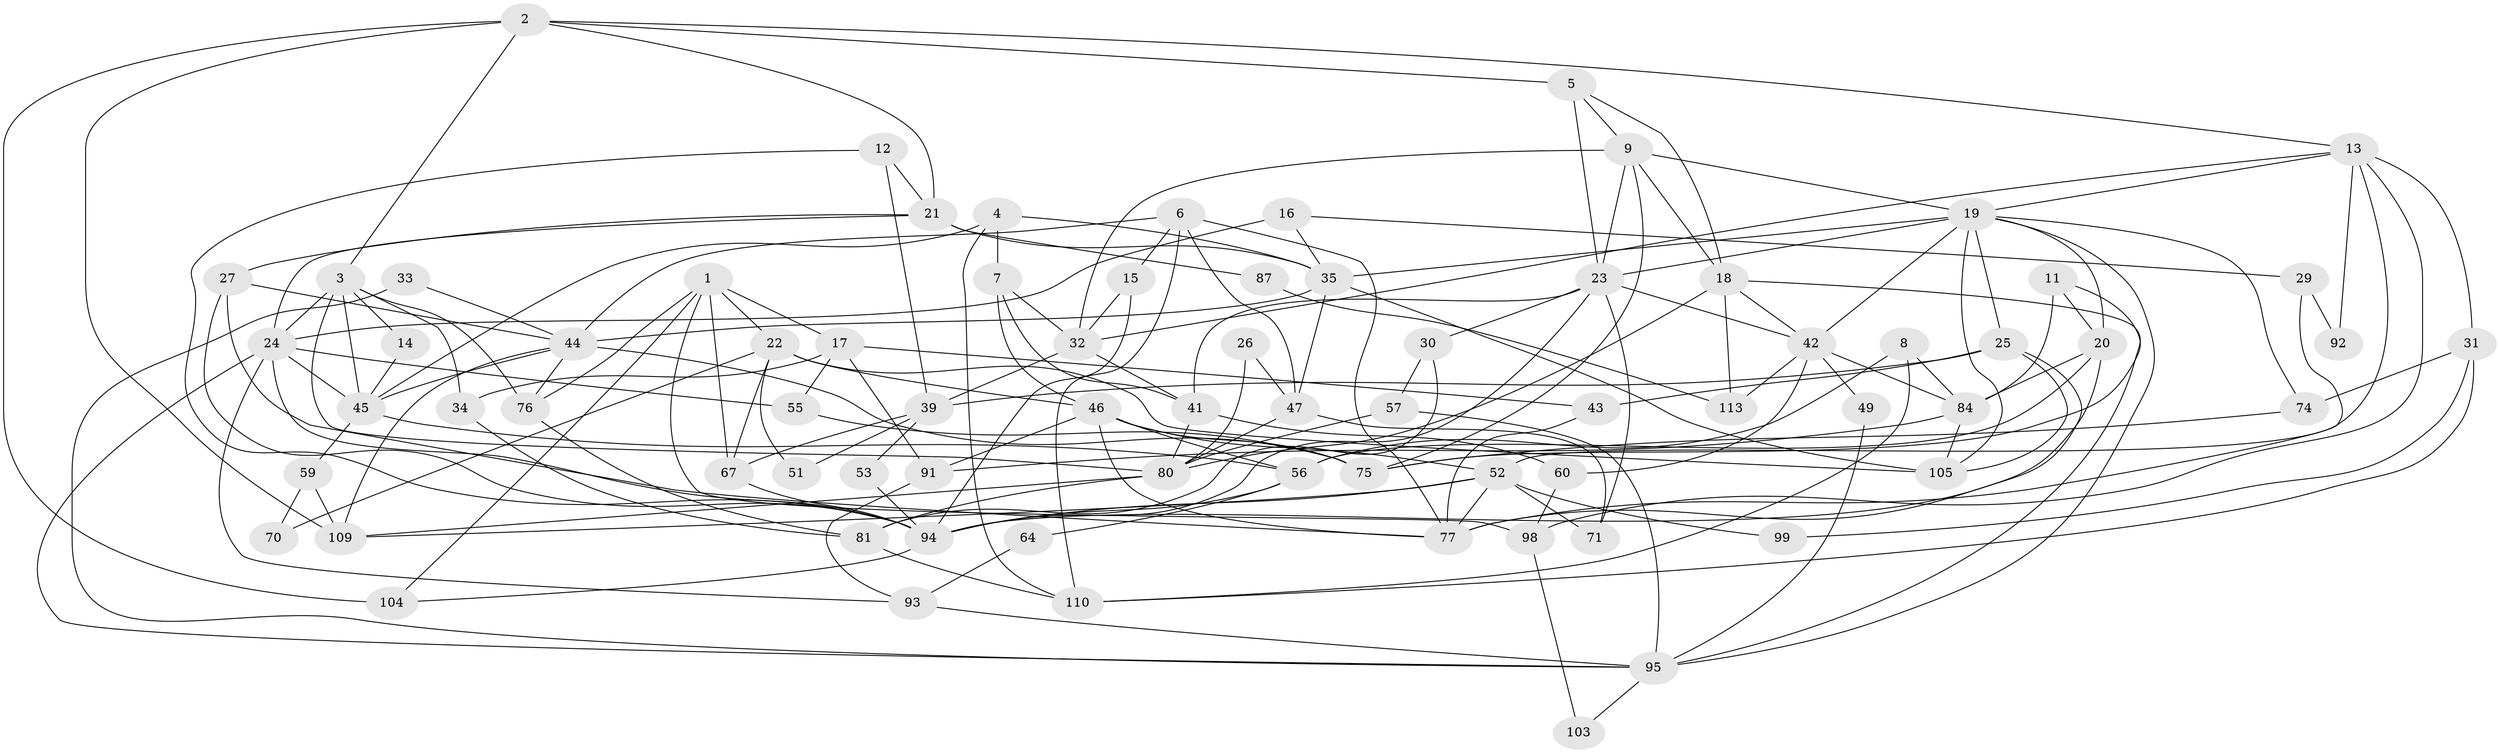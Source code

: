 // Generated by graph-tools (version 1.1) at 2025/24/03/03/25 07:24:03]
// undirected, 75 vertices, 174 edges
graph export_dot {
graph [start="1"]
  node [color=gray90,style=filled];
  1 [super="+83"];
  2 [super="+10"];
  3 [super="+28"];
  4 [super="+79"];
  5 [super="+78"];
  6 [super="+58"];
  7 [super="+37"];
  8;
  9;
  11;
  12;
  13 [super="+72"];
  14;
  15;
  16 [super="+68"];
  17 [super="+40"];
  18 [super="+61"];
  19 [super="+85"];
  20 [super="+54"];
  21 [super="+102"];
  22 [super="+50"];
  23 [super="+38"];
  24 [super="+48"];
  25;
  26;
  27 [super="+89"];
  29;
  30 [super="+36"];
  31;
  32 [super="+111"];
  33;
  34;
  35 [super="+65"];
  39 [super="+107"];
  41 [super="+86"];
  42 [super="+100"];
  43;
  44 [super="+73"];
  45 [super="+63"];
  46 [super="+108"];
  47;
  49;
  51;
  52 [super="+88"];
  53;
  55;
  56 [super="+69"];
  57 [super="+62"];
  59;
  60 [super="+66"];
  64;
  67;
  70;
  71;
  74;
  75 [super="+90"];
  76;
  77 [super="+106"];
  80 [super="+96"];
  81 [super="+82"];
  84 [super="+97"];
  87;
  91;
  92;
  93;
  94 [super="+112"];
  95 [super="+101"];
  98;
  99;
  103;
  104;
  105;
  109;
  110;
  113;
  1 -- 104;
  1 -- 17;
  1 -- 22;
  1 -- 98;
  1 -- 67;
  1 -- 76;
  2 -- 5;
  2 -- 109;
  2 -- 3;
  2 -- 21;
  2 -- 104;
  2 -- 13;
  3 -- 76;
  3 -- 80;
  3 -- 34;
  3 -- 24;
  3 -- 14;
  3 -- 45;
  4 -- 35;
  4 -- 110;
  4 -- 7;
  4 -- 45;
  5 -- 23;
  5 -- 18;
  5 -- 9;
  6 -- 15;
  6 -- 47;
  6 -- 77;
  6 -- 110;
  6 -- 44;
  7 -- 46 [weight=2];
  7 -- 41;
  7 -- 32;
  8 -- 110;
  8 -- 84;
  8 -- 56;
  9 -- 23;
  9 -- 18;
  9 -- 19;
  9 -- 75;
  9 -- 32;
  11 -- 75;
  11 -- 84;
  11 -- 20;
  12 -- 21;
  12 -- 39;
  12 -- 94;
  13 -- 31;
  13 -- 98;
  13 -- 19;
  13 -- 52;
  13 -- 92;
  13 -- 32;
  14 -- 45;
  15 -- 94;
  15 -- 32;
  16 -- 24 [weight=2];
  16 -- 35;
  16 -- 29;
  17 -- 34;
  17 -- 91;
  17 -- 43;
  17 -- 55;
  18 -- 42;
  18 -- 80;
  18 -- 113;
  18 -- 95;
  19 -- 74;
  19 -- 95;
  19 -- 105;
  19 -- 25;
  19 -- 42;
  19 -- 35;
  19 -- 20;
  19 -- 23;
  20 -- 94;
  20 -- 56;
  20 -- 84;
  21 -- 35;
  21 -- 24;
  21 -- 87;
  21 -- 27;
  22 -- 105;
  22 -- 51;
  22 -- 67;
  22 -- 70;
  22 -- 46;
  23 -- 94;
  23 -- 71;
  23 -- 42;
  23 -- 30;
  23 -- 41 [weight=2];
  24 -- 45 [weight=2];
  24 -- 55;
  24 -- 93;
  24 -- 95;
  24 -- 94;
  25 -- 43;
  25 -- 77;
  25 -- 105;
  25 -- 39;
  26 -- 47;
  26 -- 80 [weight=2];
  27 -- 77;
  27 -- 94;
  27 -- 44;
  29 -- 92;
  29 -- 77;
  30 -- 57;
  30 -- 81;
  31 -- 74;
  31 -- 110;
  31 -- 99;
  32 -- 39 [weight=2];
  32 -- 41 [weight=2];
  33 -- 95;
  33 -- 44;
  34 -- 81;
  35 -- 47;
  35 -- 105 [weight=2];
  35 -- 44;
  39 -- 51;
  39 -- 53;
  39 -- 67;
  41 -- 60;
  41 -- 80;
  42 -- 49 [weight=2];
  42 -- 84;
  42 -- 113;
  42 -- 60;
  43 -- 77;
  44 -- 75;
  44 -- 109;
  44 -- 45;
  44 -- 76;
  45 -- 56;
  45 -- 59;
  46 -- 56;
  46 -- 75;
  46 -- 91;
  46 -- 77;
  46 -- 52;
  47 -- 71;
  47 -- 80;
  49 -- 95;
  52 -- 71 [weight=2];
  52 -- 99;
  52 -- 109;
  52 -- 77;
  52 -- 94;
  53 -- 94;
  55 -- 75;
  56 -- 64;
  56 -- 94;
  57 -- 80;
  57 -- 95;
  59 -- 109;
  59 -- 70;
  60 -- 98;
  64 -- 93;
  67 -- 94;
  74 -- 75;
  76 -- 81;
  80 -- 81;
  80 -- 109;
  81 -- 110;
  84 -- 105;
  84 -- 91;
  87 -- 113;
  91 -- 93;
  93 -- 95;
  94 -- 104;
  95 -- 103;
  98 -- 103;
}
